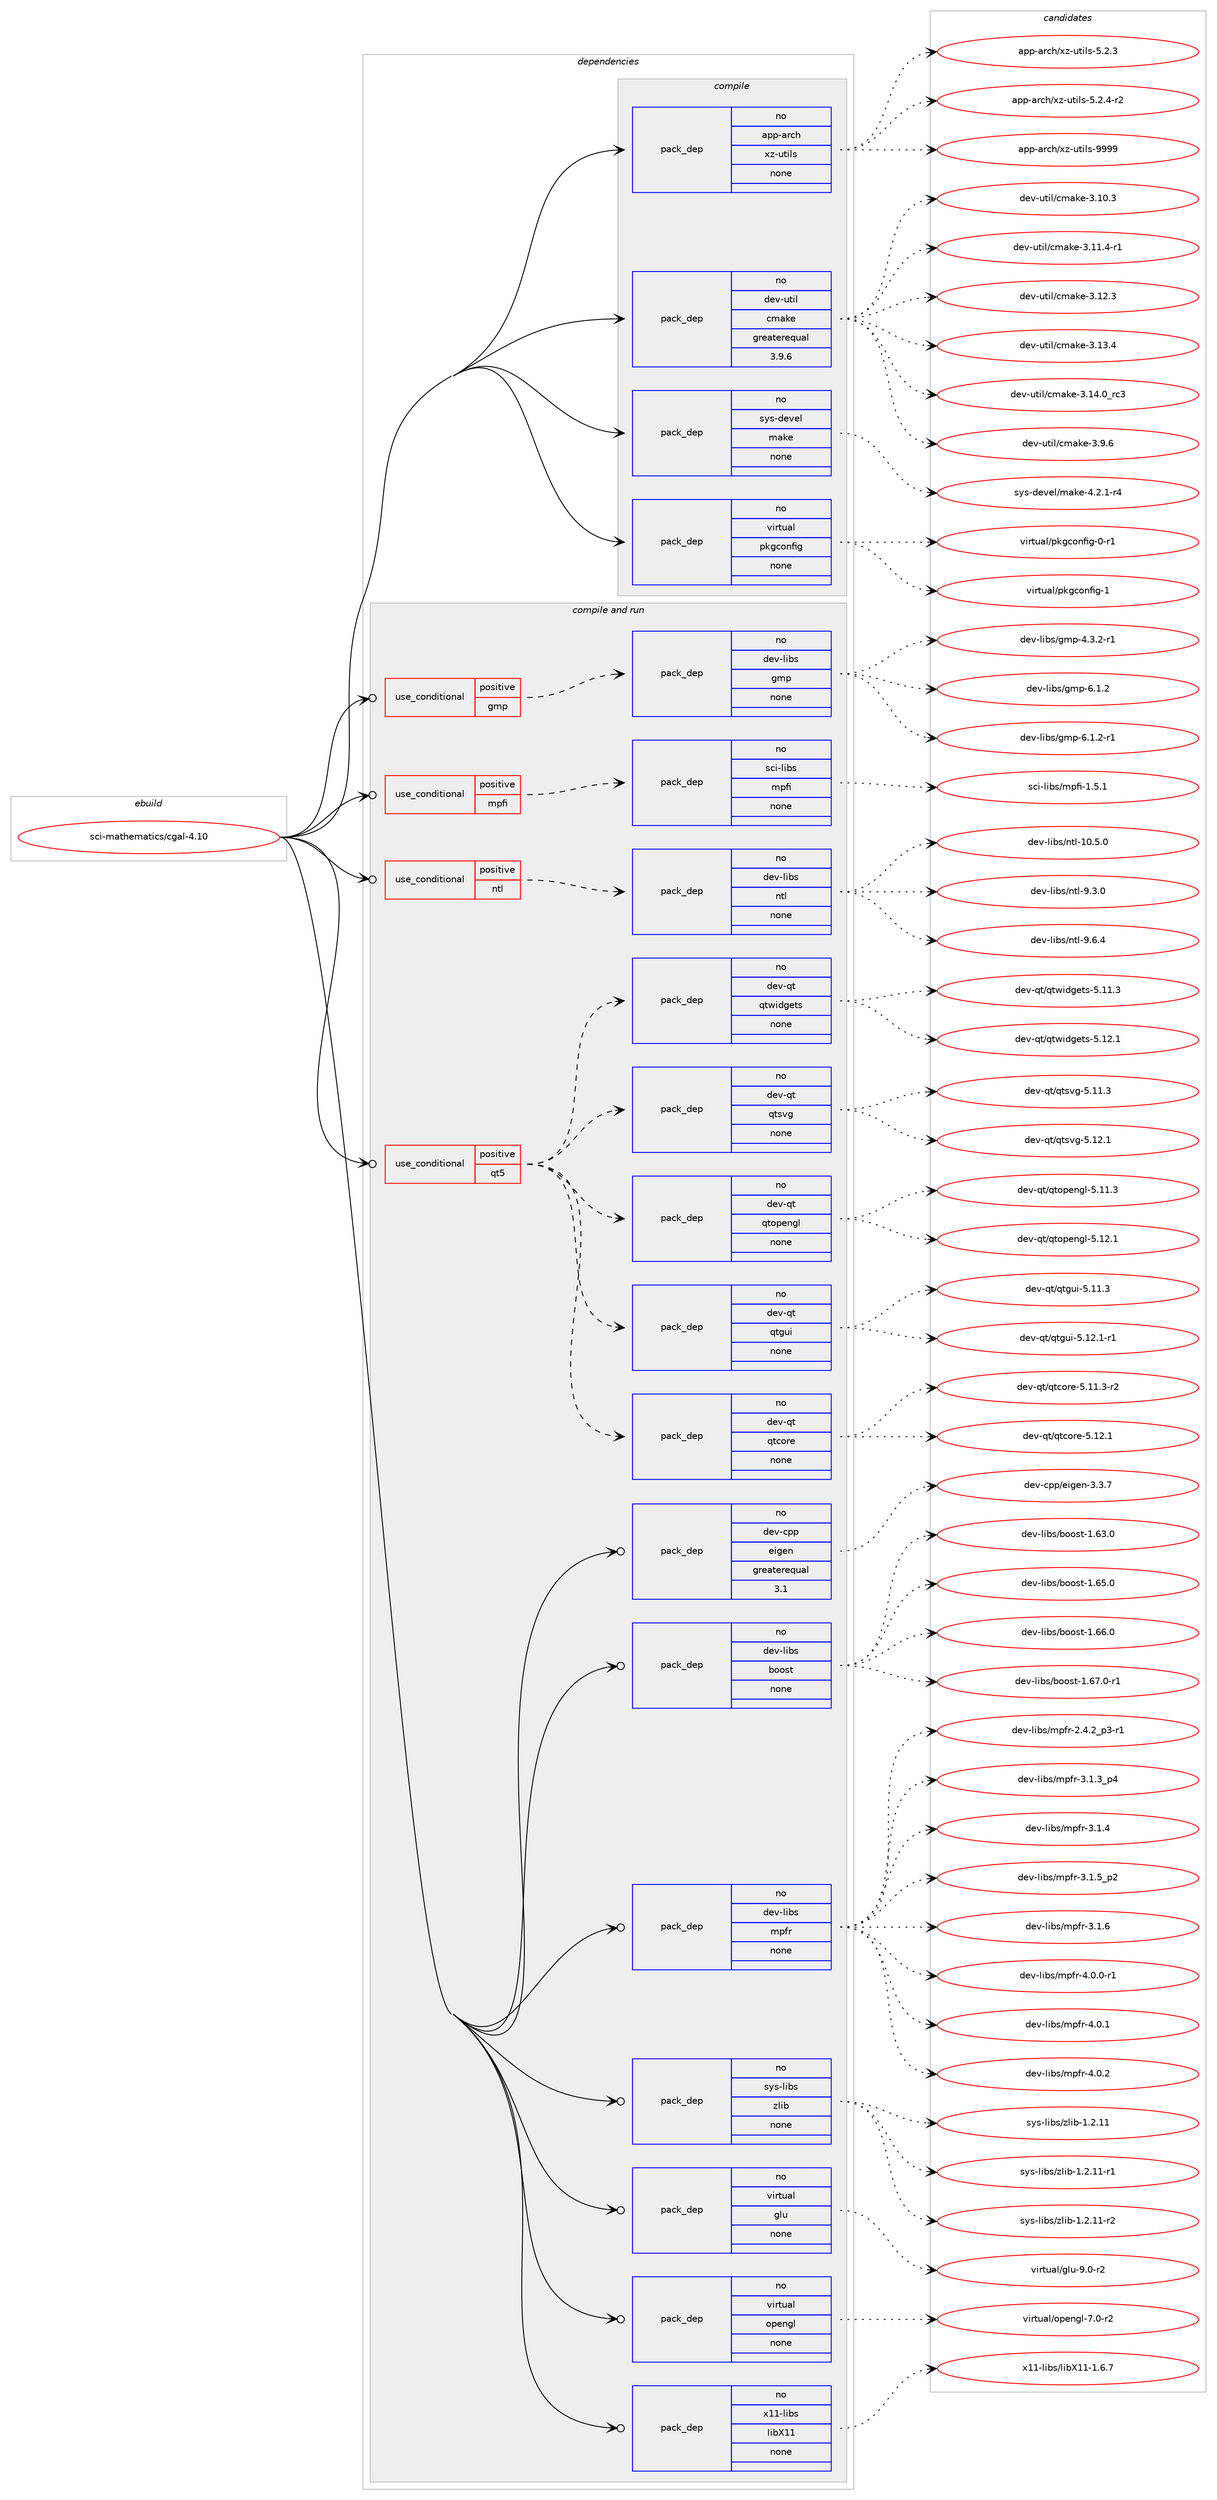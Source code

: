 digraph prolog {

# *************
# Graph options
# *************

newrank=true;
concentrate=true;
compound=true;
graph [rankdir=LR,fontname=Helvetica,fontsize=10,ranksep=1.5];#, ranksep=2.5, nodesep=0.2];
edge  [arrowhead=vee];
node  [fontname=Helvetica,fontsize=10];

# **********
# The ebuild
# **********

subgraph cluster_leftcol {
color=gray;
rank=same;
label=<<i>ebuild</i>>;
id [label="sci-mathematics/cgal-4.10", color=red, width=4, href="../sci-mathematics/cgal-4.10.svg"];
}

# ****************
# The dependencies
# ****************

subgraph cluster_midcol {
color=gray;
label=<<i>dependencies</i>>;
subgraph cluster_compile {
fillcolor="#eeeeee";
style=filled;
label=<<i>compile</i>>;
subgraph pack1215566 {
dependency1697812 [label=<<TABLE BORDER="0" CELLBORDER="1" CELLSPACING="0" CELLPADDING="4" WIDTH="220"><TR><TD ROWSPAN="6" CELLPADDING="30">pack_dep</TD></TR><TR><TD WIDTH="110">no</TD></TR><TR><TD>app-arch</TD></TR><TR><TD>xz-utils</TD></TR><TR><TD>none</TD></TR><TR><TD></TD></TR></TABLE>>, shape=none, color=blue];
}
id:e -> dependency1697812:w [weight=20,style="solid",arrowhead="vee"];
subgraph pack1215567 {
dependency1697813 [label=<<TABLE BORDER="0" CELLBORDER="1" CELLSPACING="0" CELLPADDING="4" WIDTH="220"><TR><TD ROWSPAN="6" CELLPADDING="30">pack_dep</TD></TR><TR><TD WIDTH="110">no</TD></TR><TR><TD>dev-util</TD></TR><TR><TD>cmake</TD></TR><TR><TD>greaterequal</TD></TR><TR><TD>3.9.6</TD></TR></TABLE>>, shape=none, color=blue];
}
id:e -> dependency1697813:w [weight=20,style="solid",arrowhead="vee"];
subgraph pack1215568 {
dependency1697814 [label=<<TABLE BORDER="0" CELLBORDER="1" CELLSPACING="0" CELLPADDING="4" WIDTH="220"><TR><TD ROWSPAN="6" CELLPADDING="30">pack_dep</TD></TR><TR><TD WIDTH="110">no</TD></TR><TR><TD>sys-devel</TD></TR><TR><TD>make</TD></TR><TR><TD>none</TD></TR><TR><TD></TD></TR></TABLE>>, shape=none, color=blue];
}
id:e -> dependency1697814:w [weight=20,style="solid",arrowhead="vee"];
subgraph pack1215569 {
dependency1697815 [label=<<TABLE BORDER="0" CELLBORDER="1" CELLSPACING="0" CELLPADDING="4" WIDTH="220"><TR><TD ROWSPAN="6" CELLPADDING="30">pack_dep</TD></TR><TR><TD WIDTH="110">no</TD></TR><TR><TD>virtual</TD></TR><TR><TD>pkgconfig</TD></TR><TR><TD>none</TD></TR><TR><TD></TD></TR></TABLE>>, shape=none, color=blue];
}
id:e -> dependency1697815:w [weight=20,style="solid",arrowhead="vee"];
}
subgraph cluster_compileandrun {
fillcolor="#eeeeee";
style=filled;
label=<<i>compile and run</i>>;
subgraph cond454418 {
dependency1697816 [label=<<TABLE BORDER="0" CELLBORDER="1" CELLSPACING="0" CELLPADDING="4"><TR><TD ROWSPAN="3" CELLPADDING="10">use_conditional</TD></TR><TR><TD>positive</TD></TR><TR><TD>gmp</TD></TR></TABLE>>, shape=none, color=red];
subgraph pack1215570 {
dependency1697817 [label=<<TABLE BORDER="0" CELLBORDER="1" CELLSPACING="0" CELLPADDING="4" WIDTH="220"><TR><TD ROWSPAN="6" CELLPADDING="30">pack_dep</TD></TR><TR><TD WIDTH="110">no</TD></TR><TR><TD>dev-libs</TD></TR><TR><TD>gmp</TD></TR><TR><TD>none</TD></TR><TR><TD></TD></TR></TABLE>>, shape=none, color=blue];
}
dependency1697816:e -> dependency1697817:w [weight=20,style="dashed",arrowhead="vee"];
}
id:e -> dependency1697816:w [weight=20,style="solid",arrowhead="odotvee"];
subgraph cond454419 {
dependency1697818 [label=<<TABLE BORDER="0" CELLBORDER="1" CELLSPACING="0" CELLPADDING="4"><TR><TD ROWSPAN="3" CELLPADDING="10">use_conditional</TD></TR><TR><TD>positive</TD></TR><TR><TD>mpfi</TD></TR></TABLE>>, shape=none, color=red];
subgraph pack1215571 {
dependency1697819 [label=<<TABLE BORDER="0" CELLBORDER="1" CELLSPACING="0" CELLPADDING="4" WIDTH="220"><TR><TD ROWSPAN="6" CELLPADDING="30">pack_dep</TD></TR><TR><TD WIDTH="110">no</TD></TR><TR><TD>sci-libs</TD></TR><TR><TD>mpfi</TD></TR><TR><TD>none</TD></TR><TR><TD></TD></TR></TABLE>>, shape=none, color=blue];
}
dependency1697818:e -> dependency1697819:w [weight=20,style="dashed",arrowhead="vee"];
}
id:e -> dependency1697818:w [weight=20,style="solid",arrowhead="odotvee"];
subgraph cond454420 {
dependency1697820 [label=<<TABLE BORDER="0" CELLBORDER="1" CELLSPACING="0" CELLPADDING="4"><TR><TD ROWSPAN="3" CELLPADDING="10">use_conditional</TD></TR><TR><TD>positive</TD></TR><TR><TD>ntl</TD></TR></TABLE>>, shape=none, color=red];
subgraph pack1215572 {
dependency1697821 [label=<<TABLE BORDER="0" CELLBORDER="1" CELLSPACING="0" CELLPADDING="4" WIDTH="220"><TR><TD ROWSPAN="6" CELLPADDING="30">pack_dep</TD></TR><TR><TD WIDTH="110">no</TD></TR><TR><TD>dev-libs</TD></TR><TR><TD>ntl</TD></TR><TR><TD>none</TD></TR><TR><TD></TD></TR></TABLE>>, shape=none, color=blue];
}
dependency1697820:e -> dependency1697821:w [weight=20,style="dashed",arrowhead="vee"];
}
id:e -> dependency1697820:w [weight=20,style="solid",arrowhead="odotvee"];
subgraph cond454421 {
dependency1697822 [label=<<TABLE BORDER="0" CELLBORDER="1" CELLSPACING="0" CELLPADDING="4"><TR><TD ROWSPAN="3" CELLPADDING="10">use_conditional</TD></TR><TR><TD>positive</TD></TR><TR><TD>qt5</TD></TR></TABLE>>, shape=none, color=red];
subgraph pack1215573 {
dependency1697823 [label=<<TABLE BORDER="0" CELLBORDER="1" CELLSPACING="0" CELLPADDING="4" WIDTH="220"><TR><TD ROWSPAN="6" CELLPADDING="30">pack_dep</TD></TR><TR><TD WIDTH="110">no</TD></TR><TR><TD>dev-qt</TD></TR><TR><TD>qtcore</TD></TR><TR><TD>none</TD></TR><TR><TD></TD></TR></TABLE>>, shape=none, color=blue];
}
dependency1697822:e -> dependency1697823:w [weight=20,style="dashed",arrowhead="vee"];
subgraph pack1215574 {
dependency1697824 [label=<<TABLE BORDER="0" CELLBORDER="1" CELLSPACING="0" CELLPADDING="4" WIDTH="220"><TR><TD ROWSPAN="6" CELLPADDING="30">pack_dep</TD></TR><TR><TD WIDTH="110">no</TD></TR><TR><TD>dev-qt</TD></TR><TR><TD>qtgui</TD></TR><TR><TD>none</TD></TR><TR><TD></TD></TR></TABLE>>, shape=none, color=blue];
}
dependency1697822:e -> dependency1697824:w [weight=20,style="dashed",arrowhead="vee"];
subgraph pack1215575 {
dependency1697825 [label=<<TABLE BORDER="0" CELLBORDER="1" CELLSPACING="0" CELLPADDING="4" WIDTH="220"><TR><TD ROWSPAN="6" CELLPADDING="30">pack_dep</TD></TR><TR><TD WIDTH="110">no</TD></TR><TR><TD>dev-qt</TD></TR><TR><TD>qtopengl</TD></TR><TR><TD>none</TD></TR><TR><TD></TD></TR></TABLE>>, shape=none, color=blue];
}
dependency1697822:e -> dependency1697825:w [weight=20,style="dashed",arrowhead="vee"];
subgraph pack1215576 {
dependency1697826 [label=<<TABLE BORDER="0" CELLBORDER="1" CELLSPACING="0" CELLPADDING="4" WIDTH="220"><TR><TD ROWSPAN="6" CELLPADDING="30">pack_dep</TD></TR><TR><TD WIDTH="110">no</TD></TR><TR><TD>dev-qt</TD></TR><TR><TD>qtsvg</TD></TR><TR><TD>none</TD></TR><TR><TD></TD></TR></TABLE>>, shape=none, color=blue];
}
dependency1697822:e -> dependency1697826:w [weight=20,style="dashed",arrowhead="vee"];
subgraph pack1215577 {
dependency1697827 [label=<<TABLE BORDER="0" CELLBORDER="1" CELLSPACING="0" CELLPADDING="4" WIDTH="220"><TR><TD ROWSPAN="6" CELLPADDING="30">pack_dep</TD></TR><TR><TD WIDTH="110">no</TD></TR><TR><TD>dev-qt</TD></TR><TR><TD>qtwidgets</TD></TR><TR><TD>none</TD></TR><TR><TD></TD></TR></TABLE>>, shape=none, color=blue];
}
dependency1697822:e -> dependency1697827:w [weight=20,style="dashed",arrowhead="vee"];
}
id:e -> dependency1697822:w [weight=20,style="solid",arrowhead="odotvee"];
subgraph pack1215578 {
dependency1697828 [label=<<TABLE BORDER="0" CELLBORDER="1" CELLSPACING="0" CELLPADDING="4" WIDTH="220"><TR><TD ROWSPAN="6" CELLPADDING="30">pack_dep</TD></TR><TR><TD WIDTH="110">no</TD></TR><TR><TD>dev-cpp</TD></TR><TR><TD>eigen</TD></TR><TR><TD>greaterequal</TD></TR><TR><TD>3.1</TD></TR></TABLE>>, shape=none, color=blue];
}
id:e -> dependency1697828:w [weight=20,style="solid",arrowhead="odotvee"];
subgraph pack1215579 {
dependency1697829 [label=<<TABLE BORDER="0" CELLBORDER="1" CELLSPACING="0" CELLPADDING="4" WIDTH="220"><TR><TD ROWSPAN="6" CELLPADDING="30">pack_dep</TD></TR><TR><TD WIDTH="110">no</TD></TR><TR><TD>dev-libs</TD></TR><TR><TD>boost</TD></TR><TR><TD>none</TD></TR><TR><TD></TD></TR></TABLE>>, shape=none, color=blue];
}
id:e -> dependency1697829:w [weight=20,style="solid",arrowhead="odotvee"];
subgraph pack1215580 {
dependency1697830 [label=<<TABLE BORDER="0" CELLBORDER="1" CELLSPACING="0" CELLPADDING="4" WIDTH="220"><TR><TD ROWSPAN="6" CELLPADDING="30">pack_dep</TD></TR><TR><TD WIDTH="110">no</TD></TR><TR><TD>dev-libs</TD></TR><TR><TD>mpfr</TD></TR><TR><TD>none</TD></TR><TR><TD></TD></TR></TABLE>>, shape=none, color=blue];
}
id:e -> dependency1697830:w [weight=20,style="solid",arrowhead="odotvee"];
subgraph pack1215581 {
dependency1697831 [label=<<TABLE BORDER="0" CELLBORDER="1" CELLSPACING="0" CELLPADDING="4" WIDTH="220"><TR><TD ROWSPAN="6" CELLPADDING="30">pack_dep</TD></TR><TR><TD WIDTH="110">no</TD></TR><TR><TD>sys-libs</TD></TR><TR><TD>zlib</TD></TR><TR><TD>none</TD></TR><TR><TD></TD></TR></TABLE>>, shape=none, color=blue];
}
id:e -> dependency1697831:w [weight=20,style="solid",arrowhead="odotvee"];
subgraph pack1215582 {
dependency1697832 [label=<<TABLE BORDER="0" CELLBORDER="1" CELLSPACING="0" CELLPADDING="4" WIDTH="220"><TR><TD ROWSPAN="6" CELLPADDING="30">pack_dep</TD></TR><TR><TD WIDTH="110">no</TD></TR><TR><TD>virtual</TD></TR><TR><TD>glu</TD></TR><TR><TD>none</TD></TR><TR><TD></TD></TR></TABLE>>, shape=none, color=blue];
}
id:e -> dependency1697832:w [weight=20,style="solid",arrowhead="odotvee"];
subgraph pack1215583 {
dependency1697833 [label=<<TABLE BORDER="0" CELLBORDER="1" CELLSPACING="0" CELLPADDING="4" WIDTH="220"><TR><TD ROWSPAN="6" CELLPADDING="30">pack_dep</TD></TR><TR><TD WIDTH="110">no</TD></TR><TR><TD>virtual</TD></TR><TR><TD>opengl</TD></TR><TR><TD>none</TD></TR><TR><TD></TD></TR></TABLE>>, shape=none, color=blue];
}
id:e -> dependency1697833:w [weight=20,style="solid",arrowhead="odotvee"];
subgraph pack1215584 {
dependency1697834 [label=<<TABLE BORDER="0" CELLBORDER="1" CELLSPACING="0" CELLPADDING="4" WIDTH="220"><TR><TD ROWSPAN="6" CELLPADDING="30">pack_dep</TD></TR><TR><TD WIDTH="110">no</TD></TR><TR><TD>x11-libs</TD></TR><TR><TD>libX11</TD></TR><TR><TD>none</TD></TR><TR><TD></TD></TR></TABLE>>, shape=none, color=blue];
}
id:e -> dependency1697834:w [weight=20,style="solid",arrowhead="odotvee"];
}
subgraph cluster_run {
fillcolor="#eeeeee";
style=filled;
label=<<i>run</i>>;
}
}

# **************
# The candidates
# **************

subgraph cluster_choices {
rank=same;
color=gray;
label=<<i>candidates</i>>;

subgraph choice1215566 {
color=black;
nodesep=1;
choice971121124597114991044712012245117116105108115455346504651 [label="app-arch/xz-utils-5.2.3", color=red, width=4,href="../app-arch/xz-utils-5.2.3.svg"];
choice9711211245971149910447120122451171161051081154553465046524511450 [label="app-arch/xz-utils-5.2.4-r2", color=red, width=4,href="../app-arch/xz-utils-5.2.4-r2.svg"];
choice9711211245971149910447120122451171161051081154557575757 [label="app-arch/xz-utils-9999", color=red, width=4,href="../app-arch/xz-utils-9999.svg"];
dependency1697812:e -> choice971121124597114991044712012245117116105108115455346504651:w [style=dotted,weight="100"];
dependency1697812:e -> choice9711211245971149910447120122451171161051081154553465046524511450:w [style=dotted,weight="100"];
dependency1697812:e -> choice9711211245971149910447120122451171161051081154557575757:w [style=dotted,weight="100"];
}
subgraph choice1215567 {
color=black;
nodesep=1;
choice1001011184511711610510847991099710710145514649484651 [label="dev-util/cmake-3.10.3", color=red, width=4,href="../dev-util/cmake-3.10.3.svg"];
choice10010111845117116105108479910997107101455146494946524511449 [label="dev-util/cmake-3.11.4-r1", color=red, width=4,href="../dev-util/cmake-3.11.4-r1.svg"];
choice1001011184511711610510847991099710710145514649504651 [label="dev-util/cmake-3.12.3", color=red, width=4,href="../dev-util/cmake-3.12.3.svg"];
choice1001011184511711610510847991099710710145514649514652 [label="dev-util/cmake-3.13.4", color=red, width=4,href="../dev-util/cmake-3.13.4.svg"];
choice1001011184511711610510847991099710710145514649524648951149951 [label="dev-util/cmake-3.14.0_rc3", color=red, width=4,href="../dev-util/cmake-3.14.0_rc3.svg"];
choice10010111845117116105108479910997107101455146574654 [label="dev-util/cmake-3.9.6", color=red, width=4,href="../dev-util/cmake-3.9.6.svg"];
dependency1697813:e -> choice1001011184511711610510847991099710710145514649484651:w [style=dotted,weight="100"];
dependency1697813:e -> choice10010111845117116105108479910997107101455146494946524511449:w [style=dotted,weight="100"];
dependency1697813:e -> choice1001011184511711610510847991099710710145514649504651:w [style=dotted,weight="100"];
dependency1697813:e -> choice1001011184511711610510847991099710710145514649514652:w [style=dotted,weight="100"];
dependency1697813:e -> choice1001011184511711610510847991099710710145514649524648951149951:w [style=dotted,weight="100"];
dependency1697813:e -> choice10010111845117116105108479910997107101455146574654:w [style=dotted,weight="100"];
}
subgraph choice1215568 {
color=black;
nodesep=1;
choice1151211154510010111810110847109971071014552465046494511452 [label="sys-devel/make-4.2.1-r4", color=red, width=4,href="../sys-devel/make-4.2.1-r4.svg"];
dependency1697814:e -> choice1151211154510010111810110847109971071014552465046494511452:w [style=dotted,weight="100"];
}
subgraph choice1215569 {
color=black;
nodesep=1;
choice11810511411611797108471121071039911111010210510345484511449 [label="virtual/pkgconfig-0-r1", color=red, width=4,href="../virtual/pkgconfig-0-r1.svg"];
choice1181051141161179710847112107103991111101021051034549 [label="virtual/pkgconfig-1", color=red, width=4,href="../virtual/pkgconfig-1.svg"];
dependency1697815:e -> choice11810511411611797108471121071039911111010210510345484511449:w [style=dotted,weight="100"];
dependency1697815:e -> choice1181051141161179710847112107103991111101021051034549:w [style=dotted,weight="100"];
}
subgraph choice1215570 {
color=black;
nodesep=1;
choice1001011184510810598115471031091124552465146504511449 [label="dev-libs/gmp-4.3.2-r1", color=red, width=4,href="../dev-libs/gmp-4.3.2-r1.svg"];
choice100101118451081059811547103109112455446494650 [label="dev-libs/gmp-6.1.2", color=red, width=4,href="../dev-libs/gmp-6.1.2.svg"];
choice1001011184510810598115471031091124554464946504511449 [label="dev-libs/gmp-6.1.2-r1", color=red, width=4,href="../dev-libs/gmp-6.1.2-r1.svg"];
dependency1697817:e -> choice1001011184510810598115471031091124552465146504511449:w [style=dotted,weight="100"];
dependency1697817:e -> choice100101118451081059811547103109112455446494650:w [style=dotted,weight="100"];
dependency1697817:e -> choice1001011184510810598115471031091124554464946504511449:w [style=dotted,weight="100"];
}
subgraph choice1215571 {
color=black;
nodesep=1;
choice11599105451081059811547109112102105454946534649 [label="sci-libs/mpfi-1.5.1", color=red, width=4,href="../sci-libs/mpfi-1.5.1.svg"];
dependency1697819:e -> choice11599105451081059811547109112102105454946534649:w [style=dotted,weight="100"];
}
subgraph choice1215572 {
color=black;
nodesep=1;
choice10010111845108105981154711011610845494846534648 [label="dev-libs/ntl-10.5.0", color=red, width=4,href="../dev-libs/ntl-10.5.0.svg"];
choice100101118451081059811547110116108455746514648 [label="dev-libs/ntl-9.3.0", color=red, width=4,href="../dev-libs/ntl-9.3.0.svg"];
choice100101118451081059811547110116108455746544652 [label="dev-libs/ntl-9.6.4", color=red, width=4,href="../dev-libs/ntl-9.6.4.svg"];
dependency1697821:e -> choice10010111845108105981154711011610845494846534648:w [style=dotted,weight="100"];
dependency1697821:e -> choice100101118451081059811547110116108455746514648:w [style=dotted,weight="100"];
dependency1697821:e -> choice100101118451081059811547110116108455746544652:w [style=dotted,weight="100"];
}
subgraph choice1215573 {
color=black;
nodesep=1;
choice100101118451131164711311699111114101455346494946514511450 [label="dev-qt/qtcore-5.11.3-r2", color=red, width=4,href="../dev-qt/qtcore-5.11.3-r2.svg"];
choice10010111845113116471131169911111410145534649504649 [label="dev-qt/qtcore-5.12.1", color=red, width=4,href="../dev-qt/qtcore-5.12.1.svg"];
dependency1697823:e -> choice100101118451131164711311699111114101455346494946514511450:w [style=dotted,weight="100"];
dependency1697823:e -> choice10010111845113116471131169911111410145534649504649:w [style=dotted,weight="100"];
}
subgraph choice1215574 {
color=black;
nodesep=1;
choice100101118451131164711311610311710545534649494651 [label="dev-qt/qtgui-5.11.3", color=red, width=4,href="../dev-qt/qtgui-5.11.3.svg"];
choice1001011184511311647113116103117105455346495046494511449 [label="dev-qt/qtgui-5.12.1-r1", color=red, width=4,href="../dev-qt/qtgui-5.12.1-r1.svg"];
dependency1697824:e -> choice100101118451131164711311610311710545534649494651:w [style=dotted,weight="100"];
dependency1697824:e -> choice1001011184511311647113116103117105455346495046494511449:w [style=dotted,weight="100"];
}
subgraph choice1215575 {
color=black;
nodesep=1;
choice100101118451131164711311611111210111010310845534649494651 [label="dev-qt/qtopengl-5.11.3", color=red, width=4,href="../dev-qt/qtopengl-5.11.3.svg"];
choice100101118451131164711311611111210111010310845534649504649 [label="dev-qt/qtopengl-5.12.1", color=red, width=4,href="../dev-qt/qtopengl-5.12.1.svg"];
dependency1697825:e -> choice100101118451131164711311611111210111010310845534649494651:w [style=dotted,weight="100"];
dependency1697825:e -> choice100101118451131164711311611111210111010310845534649504649:w [style=dotted,weight="100"];
}
subgraph choice1215576 {
color=black;
nodesep=1;
choice100101118451131164711311611511810345534649494651 [label="dev-qt/qtsvg-5.11.3", color=red, width=4,href="../dev-qt/qtsvg-5.11.3.svg"];
choice100101118451131164711311611511810345534649504649 [label="dev-qt/qtsvg-5.12.1", color=red, width=4,href="../dev-qt/qtsvg-5.12.1.svg"];
dependency1697826:e -> choice100101118451131164711311611511810345534649494651:w [style=dotted,weight="100"];
dependency1697826:e -> choice100101118451131164711311611511810345534649504649:w [style=dotted,weight="100"];
}
subgraph choice1215577 {
color=black;
nodesep=1;
choice100101118451131164711311611910510010310111611545534649494651 [label="dev-qt/qtwidgets-5.11.3", color=red, width=4,href="../dev-qt/qtwidgets-5.11.3.svg"];
choice100101118451131164711311611910510010310111611545534649504649 [label="dev-qt/qtwidgets-5.12.1", color=red, width=4,href="../dev-qt/qtwidgets-5.12.1.svg"];
dependency1697827:e -> choice100101118451131164711311611910510010310111611545534649494651:w [style=dotted,weight="100"];
dependency1697827:e -> choice100101118451131164711311611910510010310111611545534649504649:w [style=dotted,weight="100"];
}
subgraph choice1215578 {
color=black;
nodesep=1;
choice100101118459911211247101105103101110455146514655 [label="dev-cpp/eigen-3.3.7", color=red, width=4,href="../dev-cpp/eigen-3.3.7.svg"];
dependency1697828:e -> choice100101118459911211247101105103101110455146514655:w [style=dotted,weight="100"];
}
subgraph choice1215579 {
color=black;
nodesep=1;
choice1001011184510810598115479811111111511645494654514648 [label="dev-libs/boost-1.63.0", color=red, width=4,href="../dev-libs/boost-1.63.0.svg"];
choice1001011184510810598115479811111111511645494654534648 [label="dev-libs/boost-1.65.0", color=red, width=4,href="../dev-libs/boost-1.65.0.svg"];
choice1001011184510810598115479811111111511645494654544648 [label="dev-libs/boost-1.66.0", color=red, width=4,href="../dev-libs/boost-1.66.0.svg"];
choice10010111845108105981154798111111115116454946545546484511449 [label="dev-libs/boost-1.67.0-r1", color=red, width=4,href="../dev-libs/boost-1.67.0-r1.svg"];
dependency1697829:e -> choice1001011184510810598115479811111111511645494654514648:w [style=dotted,weight="100"];
dependency1697829:e -> choice1001011184510810598115479811111111511645494654534648:w [style=dotted,weight="100"];
dependency1697829:e -> choice1001011184510810598115479811111111511645494654544648:w [style=dotted,weight="100"];
dependency1697829:e -> choice10010111845108105981154798111111115116454946545546484511449:w [style=dotted,weight="100"];
}
subgraph choice1215580 {
color=black;
nodesep=1;
choice10010111845108105981154710911210211445504652465095112514511449 [label="dev-libs/mpfr-2.4.2_p3-r1", color=red, width=4,href="../dev-libs/mpfr-2.4.2_p3-r1.svg"];
choice1001011184510810598115471091121021144551464946519511252 [label="dev-libs/mpfr-3.1.3_p4", color=red, width=4,href="../dev-libs/mpfr-3.1.3_p4.svg"];
choice100101118451081059811547109112102114455146494652 [label="dev-libs/mpfr-3.1.4", color=red, width=4,href="../dev-libs/mpfr-3.1.4.svg"];
choice1001011184510810598115471091121021144551464946539511250 [label="dev-libs/mpfr-3.1.5_p2", color=red, width=4,href="../dev-libs/mpfr-3.1.5_p2.svg"];
choice100101118451081059811547109112102114455146494654 [label="dev-libs/mpfr-3.1.6", color=red, width=4,href="../dev-libs/mpfr-3.1.6.svg"];
choice1001011184510810598115471091121021144552464846484511449 [label="dev-libs/mpfr-4.0.0-r1", color=red, width=4,href="../dev-libs/mpfr-4.0.0-r1.svg"];
choice100101118451081059811547109112102114455246484649 [label="dev-libs/mpfr-4.0.1", color=red, width=4,href="../dev-libs/mpfr-4.0.1.svg"];
choice100101118451081059811547109112102114455246484650 [label="dev-libs/mpfr-4.0.2", color=red, width=4,href="../dev-libs/mpfr-4.0.2.svg"];
dependency1697830:e -> choice10010111845108105981154710911210211445504652465095112514511449:w [style=dotted,weight="100"];
dependency1697830:e -> choice1001011184510810598115471091121021144551464946519511252:w [style=dotted,weight="100"];
dependency1697830:e -> choice100101118451081059811547109112102114455146494652:w [style=dotted,weight="100"];
dependency1697830:e -> choice1001011184510810598115471091121021144551464946539511250:w [style=dotted,weight="100"];
dependency1697830:e -> choice100101118451081059811547109112102114455146494654:w [style=dotted,weight="100"];
dependency1697830:e -> choice1001011184510810598115471091121021144552464846484511449:w [style=dotted,weight="100"];
dependency1697830:e -> choice100101118451081059811547109112102114455246484649:w [style=dotted,weight="100"];
dependency1697830:e -> choice100101118451081059811547109112102114455246484650:w [style=dotted,weight="100"];
}
subgraph choice1215581 {
color=black;
nodesep=1;
choice1151211154510810598115471221081059845494650464949 [label="sys-libs/zlib-1.2.11", color=red, width=4,href="../sys-libs/zlib-1.2.11.svg"];
choice11512111545108105981154712210810598454946504649494511449 [label="sys-libs/zlib-1.2.11-r1", color=red, width=4,href="../sys-libs/zlib-1.2.11-r1.svg"];
choice11512111545108105981154712210810598454946504649494511450 [label="sys-libs/zlib-1.2.11-r2", color=red, width=4,href="../sys-libs/zlib-1.2.11-r2.svg"];
dependency1697831:e -> choice1151211154510810598115471221081059845494650464949:w [style=dotted,weight="100"];
dependency1697831:e -> choice11512111545108105981154712210810598454946504649494511449:w [style=dotted,weight="100"];
dependency1697831:e -> choice11512111545108105981154712210810598454946504649494511450:w [style=dotted,weight="100"];
}
subgraph choice1215582 {
color=black;
nodesep=1;
choice1181051141161179710847103108117455746484511450 [label="virtual/glu-9.0-r2", color=red, width=4,href="../virtual/glu-9.0-r2.svg"];
dependency1697832:e -> choice1181051141161179710847103108117455746484511450:w [style=dotted,weight="100"];
}
subgraph choice1215583 {
color=black;
nodesep=1;
choice1181051141161179710847111112101110103108455546484511450 [label="virtual/opengl-7.0-r2", color=red, width=4,href="../virtual/opengl-7.0-r2.svg"];
dependency1697833:e -> choice1181051141161179710847111112101110103108455546484511450:w [style=dotted,weight="100"];
}
subgraph choice1215584 {
color=black;
nodesep=1;
choice120494945108105981154710810598884949454946544655 [label="x11-libs/libX11-1.6.7", color=red, width=4,href="../x11-libs/libX11-1.6.7.svg"];
dependency1697834:e -> choice120494945108105981154710810598884949454946544655:w [style=dotted,weight="100"];
}
}

}
